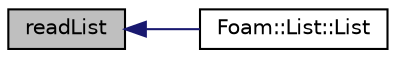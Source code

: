 digraph "readList"
{
  bgcolor="transparent";
  edge [fontname="Helvetica",fontsize="10",labelfontname="Helvetica",labelfontsize="10"];
  node [fontname="Helvetica",fontsize="10",shape=record];
  rankdir="LR";
  Node1 [label="readList",height=0.2,width=0.4,color="black", fillcolor="grey75", style="filled", fontcolor="black"];
  Node1 -> Node2 [dir="back",color="midnightblue",fontsize="10",style="solid",fontname="Helvetica"];
  Node2 [label="Foam::List::List",height=0.2,width=0.4,color="black",URL="$a01387.html#a14f9ee6bb196d1f585f55ea49dc15a0c",tooltip="Construct from Istream. "];
}
